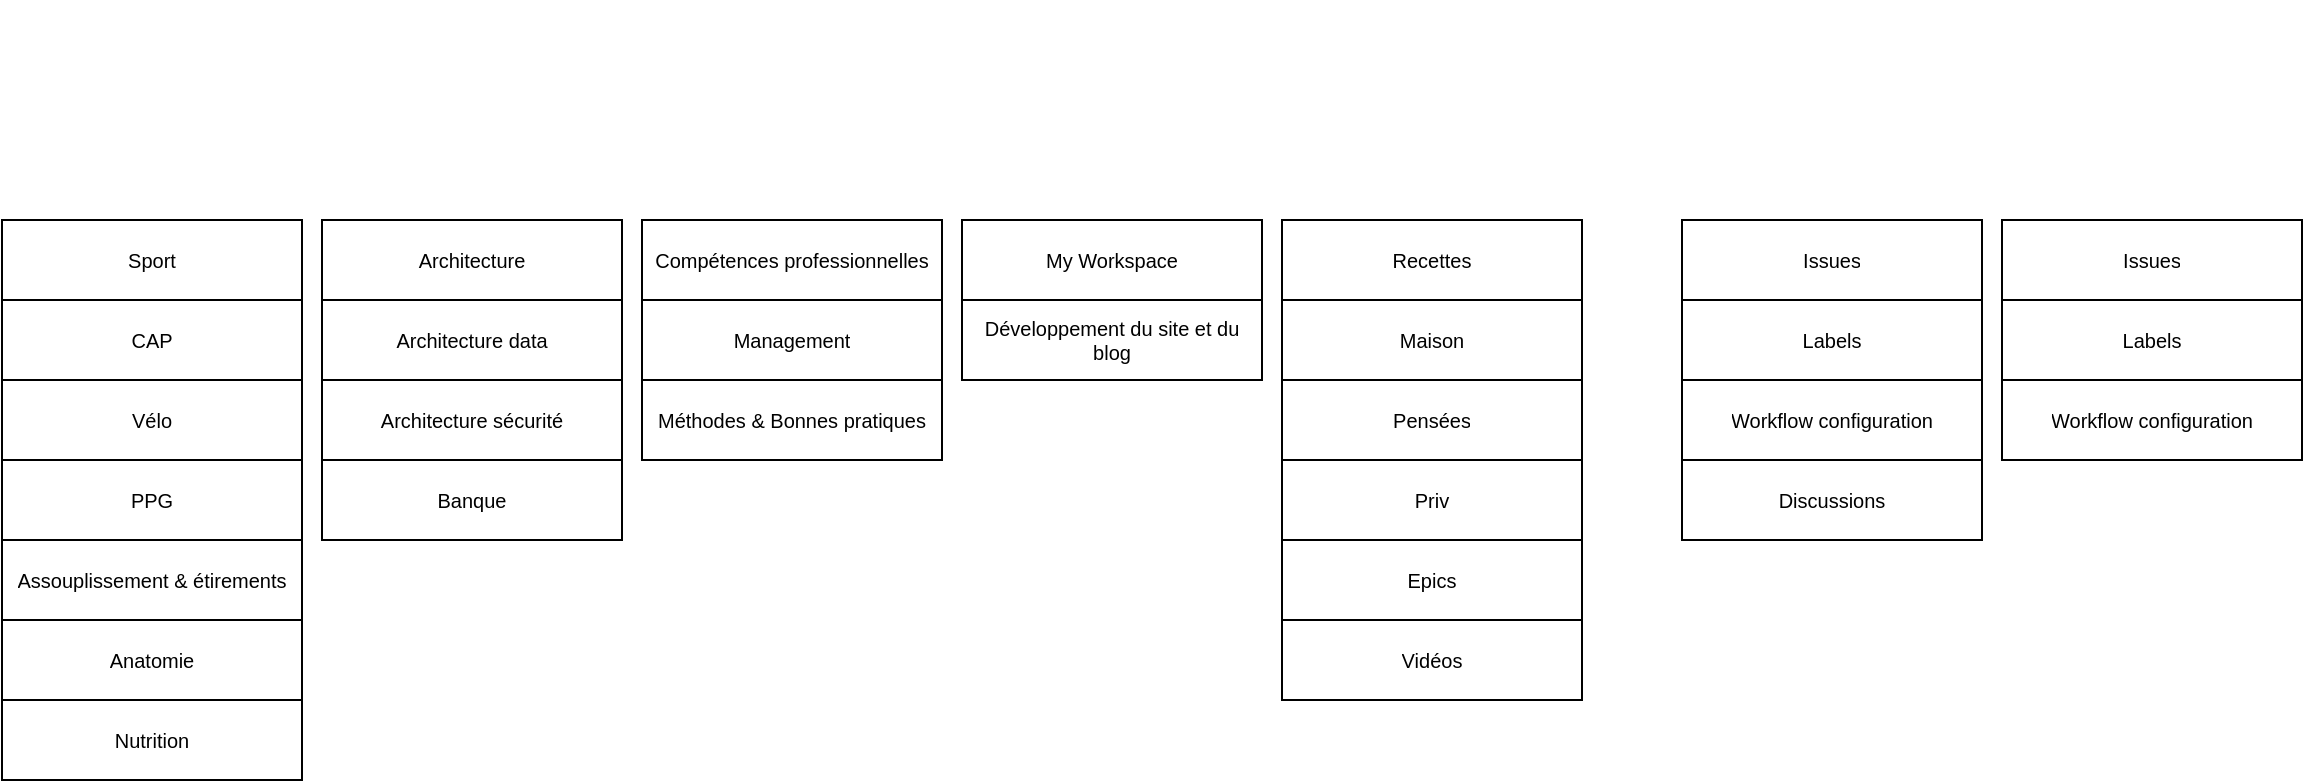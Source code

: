 <mxfile version="14.1.2" type="github">
  <diagram id="PSGBPLNP3vqcPFXVVVa6" name="Page-1">
    <mxGraphModel dx="1422" dy="777" grid="1" gridSize="10" guides="0" tooltips="1" connect="1" arrows="1" fold="1" page="1" pageScale="1" pageWidth="1169" pageHeight="827" math="0" shadow="0">
      <root>
        <mxCell id="0" />
        <mxCell id="1" parent="0" />
        <mxCell id="UVWAx00YONSHc_Kubo9x-37" value="" style="shape=image;verticalLabelPosition=bottom;labelBackgroundColor=#ffffff;verticalAlign=top;aspect=fixed;imageAspect=0;image=https://www.bicycleretailer.com/sites/default/files/images/article/ESX_34_Short_ENVE_1.jpg;" parent="1" vertex="1">
          <mxGeometry x="14" y="224" width="14.02" height="10" as="geometry" />
        </mxCell>
        <mxCell id="UVWAx00YONSHc_Kubo9x-57" value="" style="shape=image;verticalLabelPosition=bottom;labelBackgroundColor=#ffffff;verticalAlign=top;aspect=fixed;imageAspect=0;image=http://www.pixelstalk.net/wp-content/uploads/2016/07/Running-Wallpaper.jpg;" parent="1" vertex="1">
          <mxGeometry x="20" y="186.85" width="41.23" height="23.15" as="geometry" />
        </mxCell>
        <UserObject label="" link="https://github.com/orgs/TheFeloDevTeam/projects?query=is%3Aopen+sort%3Aname-asc" id="UVWAx00YONSHc_Kubo9x-58">
          <mxCell style="shape=image;verticalLabelPosition=bottom;labelBackgroundColor=#ffffff;verticalAlign=top;aspect=fixed;imageAspect=0;image=https://miro.medium.com/max/12000/1*BK9EPE5SkaC9Nt3P-qsXjw.jpeg;" parent="1" vertex="1">
            <mxGeometry x="370" y="73.37" width="70" height="46.79" as="geometry" />
          </mxCell>
        </UserObject>
        <UserObject label="" link="https://github.com/TheFeloDevTeam" Description="The Team" id="UVWAx00YONSHc_Kubo9x-60">
          <mxCell style="shape=image;verticalLabelPosition=bottom;labelBackgroundColor=#ffffff;verticalAlign=top;aspect=fixed;imageAspect=0;image=https://assets.entrepreneur.com/content/3x2/2000/20151215195453-business-leader-group-front-leadership-team-professionals-businesspeople.jpeg;" parent="1" vertex="1">
            <mxGeometry x="60" y="30" width="59.94" height="40" as="geometry" />
          </mxCell>
        </UserObject>
        <UserObject label="" link="https://thefelodevteam.github.io/FeloFamilySite/" id="UVWAx00YONSHc_Kubo9x-61">
          <mxCell style="shape=image;verticalLabelPosition=bottom;labelBackgroundColor=#ffffff;verticalAlign=top;aspect=fixed;imageAspect=0;image=http://www.prophethacker.com/wp-content/uploads/2015/05/Website-Image-trans-cut.jpg;" parent="1" vertex="1">
            <mxGeometry x="880" y="71.55" width="85.35" height="48.61" as="geometry" />
          </mxCell>
        </UserObject>
        <UserObject label="" link="https://thefelodevteam.github.io/TheBlogOfFeloFamily/" id="UVWAx00YONSHc_Kubo9x-62">
          <mxCell style="shape=image;verticalLabelPosition=bottom;labelBackgroundColor=#ffffff;verticalAlign=top;aspect=fixed;imageAspect=0;image=https://www.teachertoolkit.co.uk/wp-content/uploads/2016/08/shutterstock_93782158.jpg;" parent="1" vertex="1">
            <mxGeometry x="1060" y="68.01" width="60" height="52.15" as="geometry" />
          </mxCell>
        </UserObject>
        <mxCell id="UVWAx00YONSHc_Kubo9x-74" value="" style="shape=table;html=1;whiteSpace=wrap;startSize=0;container=1;collapsible=0;childLayout=tableLayout;fontSize=10;spacing=4;" parent="1" vertex="1">
          <mxGeometry x="1010" y="140" width="150" height="120" as="geometry" />
        </mxCell>
        <mxCell id="UVWAx00YONSHc_Kubo9x-79" style="shape=partialRectangle;html=1;whiteSpace=wrap;collapsible=0;dropTarget=0;pointerEvents=0;fillColor=none;top=0;left=0;bottom=0;right=0;points=[[0,0.5],[1,0.5]];portConstraint=eastwest;fontSize=10;" parent="UVWAx00YONSHc_Kubo9x-74" vertex="1">
          <mxGeometry width="150" height="40" as="geometry" />
        </mxCell>
        <UserObject label="Issues" link="https://github.com/TheFeloDevTeam/TheBlogOfFeloFamily/issues" id="UVWAx00YONSHc_Kubo9x-80">
          <mxCell style="shape=partialRectangle;html=1;whiteSpace=wrap;connectable=0;fillColor=none;top=0;left=0;bottom=0;right=0;overflow=hidden;fontSize=10;" parent="UVWAx00YONSHc_Kubo9x-79" vertex="1">
            <mxGeometry width="150" height="40" as="geometry" />
          </mxCell>
        </UserObject>
        <mxCell id="UVWAx00YONSHc_Kubo9x-75" value="" style="shape=partialRectangle;html=1;whiteSpace=wrap;collapsible=0;dropTarget=0;pointerEvents=0;fillColor=none;top=0;left=0;bottom=0;right=0;points=[[0,0.5],[1,0.5]];portConstraint=eastwest;fontSize=10;" parent="UVWAx00YONSHc_Kubo9x-74" vertex="1">
          <mxGeometry y="40" width="150" height="40" as="geometry" />
        </mxCell>
        <UserObject label="Labels" link="https://github.com/TheFeloDevTeam/TheBlogOfFeloFamily/labels" id="UVWAx00YONSHc_Kubo9x-76">
          <mxCell style="shape=partialRectangle;html=1;whiteSpace=wrap;connectable=0;fillColor=none;top=0;left=0;bottom=0;right=0;overflow=hidden;fontSize=10;" parent="UVWAx00YONSHc_Kubo9x-75" vertex="1">
            <mxGeometry width="150" height="40" as="geometry" />
          </mxCell>
        </UserObject>
        <mxCell id="UVWAx00YONSHc_Kubo9x-77" style="shape=partialRectangle;html=1;whiteSpace=wrap;collapsible=0;dropTarget=0;pointerEvents=0;fillColor=none;top=0;left=0;bottom=0;right=0;points=[[0,0.5],[1,0.5]];portConstraint=eastwest;fontSize=10;" parent="UVWAx00YONSHc_Kubo9x-74" vertex="1">
          <mxGeometry y="80" width="150" height="40" as="geometry" />
        </mxCell>
        <UserObject label="Workflow configuration" link="https://github.com/TheFeloDevTeam/TheBlogOfFeloFamily/tree/master/.github/workflows" id="UVWAx00YONSHc_Kubo9x-78">
          <mxCell style="shape=partialRectangle;html=1;whiteSpace=wrap;connectable=0;fillColor=none;top=0;left=0;bottom=0;right=0;overflow=hidden;fontSize=10;" parent="UVWAx00YONSHc_Kubo9x-77" vertex="1">
            <mxGeometry width="150" height="40" as="geometry" />
          </mxCell>
        </UserObject>
        <mxCell id="UVWAx00YONSHc_Kubo9x-39" value="" style="shape=table;html=1;whiteSpace=wrap;startSize=0;container=1;collapsible=0;childLayout=tableLayout;fontSize=10;spacing=4;" parent="1" vertex="1">
          <mxGeometry x="850" y="140" width="150" height="160" as="geometry" />
        </mxCell>
        <mxCell id="UVWAx00YONSHc_Kubo9x-72" style="shape=partialRectangle;html=1;whiteSpace=wrap;collapsible=0;dropTarget=0;pointerEvents=0;fillColor=none;top=0;left=0;bottom=0;right=0;points=[[0,0.5],[1,0.5]];portConstraint=eastwest;fontSize=10;" parent="UVWAx00YONSHc_Kubo9x-39" vertex="1">
          <mxGeometry width="150" height="40" as="geometry" />
        </mxCell>
        <UserObject label="Issues" link="https://github.com/TheFeloDevTeam/FeloFamilySite/issues" id="UVWAx00YONSHc_Kubo9x-73">
          <mxCell style="shape=partialRectangle;html=1;whiteSpace=wrap;connectable=0;fillColor=none;top=0;left=0;bottom=0;right=0;overflow=hidden;fontSize=10;" parent="UVWAx00YONSHc_Kubo9x-72" vertex="1">
            <mxGeometry width="150" height="40" as="geometry" />
          </mxCell>
        </UserObject>
        <mxCell id="UVWAx00YONSHc_Kubo9x-48" value="" style="shape=partialRectangle;html=1;whiteSpace=wrap;collapsible=0;dropTarget=0;pointerEvents=0;fillColor=none;top=0;left=0;bottom=0;right=0;points=[[0,0.5],[1,0.5]];portConstraint=eastwest;fontSize=10;" parent="UVWAx00YONSHc_Kubo9x-39" vertex="1">
          <mxGeometry y="40" width="150" height="40" as="geometry" />
        </mxCell>
        <UserObject label="Labels" link="https://github.com/TheFeloDevTeam/FeloFamilySite/labels" id="UVWAx00YONSHc_Kubo9x-49">
          <mxCell style="shape=partialRectangle;html=1;whiteSpace=wrap;connectable=0;fillColor=none;top=0;left=0;bottom=0;right=0;overflow=hidden;fontSize=10;" parent="UVWAx00YONSHc_Kubo9x-48" vertex="1">
            <mxGeometry width="150" height="40" as="geometry" />
          </mxCell>
        </UserObject>
        <mxCell id="UVWAx00YONSHc_Kubo9x-52" style="shape=partialRectangle;html=1;whiteSpace=wrap;collapsible=0;dropTarget=0;pointerEvents=0;fillColor=none;top=0;left=0;bottom=0;right=0;points=[[0,0.5],[1,0.5]];portConstraint=eastwest;fontSize=10;" parent="UVWAx00YONSHc_Kubo9x-39" vertex="1">
          <mxGeometry y="80" width="150" height="40" as="geometry" />
        </mxCell>
        <UserObject label="Workflow configuration" link="https://github.com/TheFeloDevTeam/FeloFamilySite/tree/master/.github/workflows" id="UVWAx00YONSHc_Kubo9x-53">
          <mxCell style="shape=partialRectangle;html=1;whiteSpace=wrap;connectable=0;fillColor=none;top=0;left=0;bottom=0;right=0;overflow=hidden;fontSize=10;" parent="UVWAx00YONSHc_Kubo9x-52" vertex="1">
            <mxGeometry width="150" height="40" as="geometry" />
          </mxCell>
        </UserObject>
        <mxCell id="pRgdDCjZsWbTgBpw-M0u-3" style="shape=partialRectangle;html=1;whiteSpace=wrap;collapsible=0;dropTarget=0;pointerEvents=0;fillColor=none;top=0;left=0;bottom=0;right=0;points=[[0,0.5],[1,0.5]];portConstraint=eastwest;fontSize=10;" vertex="1" parent="UVWAx00YONSHc_Kubo9x-39">
          <mxGeometry y="120" width="150" height="40" as="geometry" />
        </mxCell>
        <UserObject label="Discussions" link="https://github.com/TheFeloDevTeam/FeloFamilySite/discussions" id="pRgdDCjZsWbTgBpw-M0u-4">
          <mxCell style="shape=partialRectangle;html=1;whiteSpace=wrap;connectable=0;fillColor=none;top=0;left=0;bottom=0;right=0;overflow=hidden;fontSize=10;" vertex="1" parent="pRgdDCjZsWbTgBpw-M0u-3">
            <mxGeometry width="150" height="40" as="geometry" />
          </mxCell>
        </UserObject>
        <mxCell id="f8MAgHsYSVisA1iL0quK-7" value="" style="shape=table;whiteSpace=wrap;startSize=0;container=1;collapsible=0;childLayout=tableLayout;spacing=4;html=1;fontSize=12;" parent="1" vertex="1">
          <mxGeometry x="10" y="140" width="150" height="280" as="geometry" />
        </mxCell>
        <mxCell id="f8MAgHsYSVisA1iL0quK-8" value="" style="shape=partialRectangle;html=1;whiteSpace=wrap;collapsible=0;dropTarget=0;pointerEvents=0;fillColor=none;top=0;left=0;bottom=0;right=0;points=[[0,0.5],[1,0.5]];portConstraint=eastwest;" parent="f8MAgHsYSVisA1iL0quK-7" vertex="1">
          <mxGeometry width="150" height="40" as="geometry" />
        </mxCell>
        <UserObject label="Sport" link="https://github.com/orgs/TheFeloDevTeam/projects/34" id="f8MAgHsYSVisA1iL0quK-9">
          <mxCell style="shape=partialRectangle;html=1;whiteSpace=wrap;connectable=0;fillColor=none;top=0;left=0;bottom=0;right=0;overflow=hidden;spacing=4;fontSize=10;" parent="f8MAgHsYSVisA1iL0quK-8" vertex="1">
            <mxGeometry width="150" height="40" as="geometry" />
          </mxCell>
        </UserObject>
        <mxCell id="f8MAgHsYSVisA1iL0quK-12" value="" style="shape=partialRectangle;html=1;whiteSpace=wrap;collapsible=0;dropTarget=0;pointerEvents=0;fillColor=none;top=0;left=0;bottom=0;right=0;points=[[0,0.5],[1,0.5]];portConstraint=eastwest;" parent="f8MAgHsYSVisA1iL0quK-7" vertex="1">
          <mxGeometry y="40" width="150" height="40" as="geometry" />
        </mxCell>
        <UserObject label="CAP" link="https://github.com/orgs/TheFeloDevTeam/projects/19" id="f8MAgHsYSVisA1iL0quK-13">
          <mxCell style="shape=partialRectangle;html=1;whiteSpace=wrap;connectable=0;fillColor=none;top=0;left=0;bottom=0;right=0;overflow=hidden;spacing=4;fontSize=10;" parent="f8MAgHsYSVisA1iL0quK-12" vertex="1">
            <mxGeometry width="150" height="40" as="geometry" />
          </mxCell>
        </UserObject>
        <mxCell id="f8MAgHsYSVisA1iL0quK-16" value="" style="shape=partialRectangle;html=1;whiteSpace=wrap;collapsible=0;dropTarget=0;pointerEvents=0;fillColor=none;top=0;left=0;bottom=0;right=0;points=[[0,0.5],[1,0.5]];portConstraint=eastwest;" parent="f8MAgHsYSVisA1iL0quK-7" vertex="1">
          <mxGeometry y="80" width="150" height="40" as="geometry" />
        </mxCell>
        <UserObject label="Vélo" link="https://github.com/orgs/TheFeloDevTeam/projects/20" id="f8MAgHsYSVisA1iL0quK-17">
          <mxCell style="shape=partialRectangle;html=1;whiteSpace=wrap;connectable=0;fillColor=none;top=0;left=0;bottom=0;right=0;overflow=hidden;spacing=4;fontSize=10;" parent="f8MAgHsYSVisA1iL0quK-16" vertex="1">
            <mxGeometry width="150" height="40" as="geometry" />
          </mxCell>
        </UserObject>
        <mxCell id="f8MAgHsYSVisA1iL0quK-20" style="shape=partialRectangle;html=1;whiteSpace=wrap;collapsible=0;dropTarget=0;pointerEvents=0;fillColor=none;top=0;left=0;bottom=0;right=0;points=[[0,0.5],[1,0.5]];portConstraint=eastwest;" parent="f8MAgHsYSVisA1iL0quK-7" vertex="1">
          <mxGeometry y="120" width="150" height="40" as="geometry" />
        </mxCell>
        <UserObject label="PPG" link="https://github.com/orgs/TheFeloDevTeam/projects/23" id="f8MAgHsYSVisA1iL0quK-21">
          <mxCell style="shape=partialRectangle;html=1;whiteSpace=wrap;connectable=0;fillColor=none;top=0;left=0;bottom=0;right=0;overflow=hidden;spacing=4;fontSize=10;" parent="f8MAgHsYSVisA1iL0quK-20" vertex="1">
            <mxGeometry width="150" height="40" as="geometry" />
          </mxCell>
        </UserObject>
        <mxCell id="f8MAgHsYSVisA1iL0quK-22" style="shape=partialRectangle;html=1;whiteSpace=wrap;collapsible=0;dropTarget=0;pointerEvents=0;fillColor=none;top=0;left=0;bottom=0;right=0;points=[[0,0.5],[1,0.5]];portConstraint=eastwest;" parent="f8MAgHsYSVisA1iL0quK-7" vertex="1">
          <mxGeometry y="160" width="150" height="40" as="geometry" />
        </mxCell>
        <UserObject label="Assouplissement &amp;amp; étirements" link="https://github.com/orgs/TheFeloDevTeam/projects/25" id="f8MAgHsYSVisA1iL0quK-23">
          <mxCell style="shape=partialRectangle;html=1;whiteSpace=wrap;connectable=0;fillColor=none;top=0;left=0;bottom=0;right=0;overflow=hidden;spacing=4;fontSize=10;" parent="f8MAgHsYSVisA1iL0quK-22" vertex="1">
            <mxGeometry width="150" height="40" as="geometry" />
          </mxCell>
        </UserObject>
        <mxCell id="f8MAgHsYSVisA1iL0quK-24" style="shape=partialRectangle;html=1;whiteSpace=wrap;collapsible=0;dropTarget=0;pointerEvents=0;fillColor=none;top=0;left=0;bottom=0;right=0;points=[[0,0.5],[1,0.5]];portConstraint=eastwest;" parent="f8MAgHsYSVisA1iL0quK-7" vertex="1">
          <mxGeometry y="200" width="150" height="40" as="geometry" />
        </mxCell>
        <UserObject label="Anatomie" link="https://github.com/orgs/TheFeloDevTeam/projects/35" id="f8MAgHsYSVisA1iL0quK-25">
          <mxCell style="shape=partialRectangle;html=1;whiteSpace=wrap;connectable=0;fillColor=none;top=0;left=0;bottom=0;right=0;overflow=hidden;spacing=4;fontSize=10;" parent="f8MAgHsYSVisA1iL0quK-24" vertex="1">
            <mxGeometry width="150" height="40" as="geometry" />
          </mxCell>
        </UserObject>
        <mxCell id="f8MAgHsYSVisA1iL0quK-26" style="shape=partialRectangle;html=1;whiteSpace=wrap;collapsible=0;dropTarget=0;pointerEvents=0;fillColor=none;top=0;left=0;bottom=0;right=0;points=[[0,0.5],[1,0.5]];portConstraint=eastwest;" parent="f8MAgHsYSVisA1iL0quK-7" vertex="1">
          <mxGeometry y="240" width="150" height="40" as="geometry" />
        </mxCell>
        <UserObject label="Nutrition" link="https://github.com/orgs/TheFeloDevTeam/projects/21" id="f8MAgHsYSVisA1iL0quK-27">
          <mxCell style="shape=partialRectangle;html=1;whiteSpace=wrap;connectable=0;fillColor=none;top=0;left=0;bottom=0;right=0;overflow=hidden;spacing=4;fontSize=10;" parent="f8MAgHsYSVisA1iL0quK-26" vertex="1">
            <mxGeometry width="150" height="40" as="geometry" />
          </mxCell>
        </UserObject>
        <mxCell id="UVWAx00YONSHc_Kubo9x-1" value="" style="shape=table;html=1;whiteSpace=wrap;startSize=0;container=1;collapsible=0;childLayout=tableLayout;spacing=4;fontSize=10;" parent="1" vertex="1">
          <mxGeometry x="170" y="140" width="150" height="160" as="geometry" />
        </mxCell>
        <mxCell id="UVWAx00YONSHc_Kubo9x-18" style="shape=partialRectangle;html=1;whiteSpace=wrap;collapsible=0;dropTarget=0;pointerEvents=0;fillColor=none;top=0;left=0;bottom=0;right=0;points=[[0,0.5],[1,0.5]];portConstraint=eastwest;spacing=4;fontSize=10;" parent="UVWAx00YONSHc_Kubo9x-1" vertex="1">
          <mxGeometry width="150" height="40" as="geometry" />
        </mxCell>
        <UserObject label="Architecture" link="https://github.com/orgs/TheFeloDevTeam/projects/18" id="UVWAx00YONSHc_Kubo9x-19">
          <mxCell style="shape=partialRectangle;html=1;whiteSpace=wrap;connectable=0;fillColor=none;top=0;left=0;bottom=0;right=0;overflow=hidden;spacing=4;fontSize=10;" parent="UVWAx00YONSHc_Kubo9x-18" vertex="1">
            <mxGeometry width="150" height="40" as="geometry" />
          </mxCell>
        </UserObject>
        <mxCell id="UVWAx00YONSHc_Kubo9x-129" style="shape=partialRectangle;html=1;whiteSpace=wrap;collapsible=0;dropTarget=0;pointerEvents=0;fillColor=none;top=0;left=0;bottom=0;right=0;points=[[0,0.5],[1,0.5]];portConstraint=eastwest;spacing=4;fontSize=10;" parent="UVWAx00YONSHc_Kubo9x-1" vertex="1">
          <mxGeometry y="40" width="150" height="40" as="geometry" />
        </mxCell>
        <UserObject label="Architecture data" link="https://github.com/orgs/TheFeloDevTeam/projects/39" id="UVWAx00YONSHc_Kubo9x-130">
          <mxCell style="shape=partialRectangle;html=1;whiteSpace=wrap;connectable=0;fillColor=none;top=0;left=0;bottom=0;right=0;overflow=hidden;spacing=4;fontSize=10;" parent="UVWAx00YONSHc_Kubo9x-129" vertex="1">
            <mxGeometry width="150" height="40" as="geometry" />
          </mxCell>
        </UserObject>
        <mxCell id="UVWAx00YONSHc_Kubo9x-16" style="shape=partialRectangle;html=1;whiteSpace=wrap;collapsible=0;dropTarget=0;pointerEvents=0;fillColor=none;top=0;left=0;bottom=0;right=0;points=[[0,0.5],[1,0.5]];portConstraint=eastwest;spacing=4;fontSize=10;" parent="UVWAx00YONSHc_Kubo9x-1" vertex="1">
          <mxGeometry y="80" width="150" height="40" as="geometry" />
        </mxCell>
        <UserObject label="Architecture sécurité" link="https://github.com/orgs/TheFeloDevTeam/projects/38" id="UVWAx00YONSHc_Kubo9x-17">
          <mxCell style="shape=partialRectangle;html=1;whiteSpace=wrap;connectable=0;fillColor=none;top=0;left=0;bottom=0;right=0;overflow=hidden;spacing=4;fontSize=10;" parent="UVWAx00YONSHc_Kubo9x-16" vertex="1">
            <mxGeometry width="150" height="40" as="geometry" />
          </mxCell>
        </UserObject>
        <mxCell id="UVWAx00YONSHc_Kubo9x-2" value="" style="shape=partialRectangle;html=1;whiteSpace=wrap;collapsible=0;dropTarget=0;pointerEvents=0;fillColor=none;top=0;left=0;bottom=0;right=0;points=[[0,0.5],[1,0.5]];portConstraint=eastwest;spacing=4;fontSize=10;" parent="UVWAx00YONSHc_Kubo9x-1" vertex="1">
          <mxGeometry y="120" width="150" height="40" as="geometry" />
        </mxCell>
        <UserObject label="Banque" link="https://github.com/orgs/TheFeloDevTeam/projects/29" id="UVWAx00YONSHc_Kubo9x-3">
          <mxCell style="shape=partialRectangle;html=1;whiteSpace=wrap;connectable=0;fillColor=none;top=0;left=0;bottom=0;right=0;overflow=hidden;spacing=4;fontSize=10;" parent="UVWAx00YONSHc_Kubo9x-2" vertex="1">
            <mxGeometry width="150" height="40" as="geometry" />
          </mxCell>
        </UserObject>
        <mxCell id="UVWAx00YONSHc_Kubo9x-118" value="" style="shape=table;html=1;whiteSpace=wrap;startSize=0;container=1;collapsible=0;childLayout=tableLayout;spacing=4;fontSize=10;" parent="1" vertex="1">
          <mxGeometry x="330" y="140" width="150" height="120" as="geometry" />
        </mxCell>
        <mxCell id="UVWAx00YONSHc_Kubo9x-119" style="shape=partialRectangle;html=1;whiteSpace=wrap;collapsible=0;dropTarget=0;pointerEvents=0;fillColor=none;top=0;left=0;bottom=0;right=0;points=[[0,0.5],[1,0.5]];portConstraint=eastwest;spacing=4;fontSize=10;" parent="UVWAx00YONSHc_Kubo9x-118" vertex="1">
          <mxGeometry width="150" height="40" as="geometry" />
        </mxCell>
        <UserObject label="Compétences professionnelles" link="https://github.com/orgs/TheFeloDevTeam/projects/31" id="UVWAx00YONSHc_Kubo9x-120">
          <mxCell style="shape=partialRectangle;html=1;whiteSpace=wrap;connectable=0;fillColor=none;top=0;left=0;bottom=0;right=0;overflow=hidden;spacing=4;fontSize=10;" parent="UVWAx00YONSHc_Kubo9x-119" vertex="1">
            <mxGeometry width="150" height="40" as="geometry" />
          </mxCell>
        </UserObject>
        <mxCell id="UVWAx00YONSHc_Kubo9x-123" style="shape=partialRectangle;html=1;whiteSpace=wrap;collapsible=0;dropTarget=0;pointerEvents=0;fillColor=none;top=0;left=0;bottom=0;right=0;points=[[0,0.5],[1,0.5]];portConstraint=eastwest;spacing=4;fontSize=10;" parent="UVWAx00YONSHc_Kubo9x-118" vertex="1">
          <mxGeometry y="40" width="150" height="40" as="geometry" />
        </mxCell>
        <UserObject label="Management" link="https://github.com/orgs/TheFeloDevTeam/projects/30" id="UVWAx00YONSHc_Kubo9x-124">
          <mxCell style="shape=partialRectangle;html=1;whiteSpace=wrap;connectable=0;fillColor=none;top=0;left=0;bottom=0;right=0;overflow=hidden;spacing=4;fontSize=10;" parent="UVWAx00YONSHc_Kubo9x-123" vertex="1">
            <mxGeometry width="150" height="40" as="geometry" />
          </mxCell>
        </UserObject>
        <mxCell id="UVWAx00YONSHc_Kubo9x-125" style="shape=partialRectangle;html=1;whiteSpace=wrap;collapsible=0;dropTarget=0;pointerEvents=0;fillColor=none;top=0;left=0;bottom=0;right=0;points=[[0,0.5],[1,0.5]];portConstraint=eastwest;spacing=4;fontSize=10;" parent="UVWAx00YONSHc_Kubo9x-118" vertex="1">
          <mxGeometry y="80" width="150" height="40" as="geometry" />
        </mxCell>
        <UserObject label="Méthodes &amp;amp; Bonnes pratiques" link="https://github.com/orgs/TheFeloDevTeam/projects/27" id="UVWAx00YONSHc_Kubo9x-126">
          <mxCell style="shape=partialRectangle;html=1;whiteSpace=wrap;connectable=0;fillColor=none;top=0;left=0;bottom=0;right=0;overflow=hidden;spacing=4;fontSize=10;" parent="UVWAx00YONSHc_Kubo9x-125" vertex="1">
            <mxGeometry width="150" height="40" as="geometry" />
          </mxCell>
        </UserObject>
        <mxCell id="UVWAx00YONSHc_Kubo9x-22" value="" style="shape=table;html=1;whiteSpace=wrap;startSize=0;container=1;collapsible=0;childLayout=tableLayout;fontSize=10;spacing=4;" parent="1" vertex="1">
          <mxGeometry x="490" y="140" width="150" height="80" as="geometry" />
        </mxCell>
        <mxCell id="UVWAx00YONSHc_Kubo9x-81" style="shape=partialRectangle;html=1;whiteSpace=wrap;collapsible=0;dropTarget=0;pointerEvents=0;fillColor=none;top=0;left=0;bottom=0;right=0;points=[[0,0.5],[1,0.5]];portConstraint=eastwest;fontSize=10;spacing=4;" parent="UVWAx00YONSHc_Kubo9x-22" vertex="1">
          <mxGeometry width="150" height="40" as="geometry" />
        </mxCell>
        <UserObject label="My Workspace" link="https://github.com/orgs/TheFeloDevTeam/projects/22" id="UVWAx00YONSHc_Kubo9x-82">
          <mxCell style="shape=partialRectangle;html=1;whiteSpace=wrap;connectable=0;fillColor=none;top=0;left=0;bottom=0;right=0;overflow=hidden;fontSize=10;spacing=4;" parent="UVWAx00YONSHc_Kubo9x-81" vertex="1">
            <mxGeometry width="150" height="40" as="geometry" />
          </mxCell>
        </UserObject>
        <mxCell id="UVWAx00YONSHc_Kubo9x-83" style="shape=partialRectangle;html=1;whiteSpace=wrap;collapsible=0;dropTarget=0;pointerEvents=0;fillColor=none;top=0;left=0;bottom=0;right=0;points=[[0,0.5],[1,0.5]];portConstraint=eastwest;fontSize=10;spacing=4;" parent="UVWAx00YONSHc_Kubo9x-22" vertex="1">
          <mxGeometry y="40" width="150" height="40" as="geometry" />
        </mxCell>
        <UserObject label="Développement du site et du blog" link="https://github.com/orgs/TheFeloDevTeam/projects/7" id="UVWAx00YONSHc_Kubo9x-84">
          <mxCell style="shape=partialRectangle;connectable=0;fillColor=none;top=0;left=0;bottom=0;right=0;overflow=hidden;fontSize=10;spacing=4;whiteSpace=wrap;html=1;" parent="UVWAx00YONSHc_Kubo9x-83" vertex="1">
            <mxGeometry width="150" height="40" as="geometry" />
          </mxCell>
        </UserObject>
        <mxCell id="UVWAx00YONSHc_Kubo9x-105" value="" style="shape=table;html=1;whiteSpace=wrap;startSize=0;container=1;collapsible=0;childLayout=tableLayout;fontSize=10;spacing=4;" parent="1" vertex="1">
          <mxGeometry x="650" y="140" width="150" height="240" as="geometry" />
        </mxCell>
        <mxCell id="UVWAx00YONSHc_Kubo9x-106" value="" style="shape=partialRectangle;html=1;whiteSpace=wrap;collapsible=0;dropTarget=0;pointerEvents=0;fillColor=none;top=0;left=0;bottom=0;right=0;points=[[0,0.5],[1,0.5]];portConstraint=eastwest;fontSize=10;spacing=4;" parent="UVWAx00YONSHc_Kubo9x-105" vertex="1">
          <mxGeometry width="150" height="40" as="geometry" />
        </mxCell>
        <UserObject label="Recettes" link="https://github.com/orgs/TheFeloDevTeam/projects/13" id="UVWAx00YONSHc_Kubo9x-107">
          <mxCell style="shape=partialRectangle;html=1;whiteSpace=wrap;connectable=0;fillColor=none;top=0;left=0;bottom=0;right=0;overflow=hidden;fontSize=10;spacing=4;" parent="UVWAx00YONSHc_Kubo9x-106" vertex="1">
            <mxGeometry width="150" height="40" as="geometry" />
          </mxCell>
        </UserObject>
        <mxCell id="UVWAx00YONSHc_Kubo9x-108" value="" style="shape=partialRectangle;html=1;whiteSpace=wrap;collapsible=0;dropTarget=0;pointerEvents=0;fillColor=none;top=0;left=0;bottom=0;right=0;points=[[0,0.5],[1,0.5]];portConstraint=eastwest;fontSize=10;spacing=4;" parent="UVWAx00YONSHc_Kubo9x-105" vertex="1">
          <mxGeometry y="40" width="150" height="40" as="geometry" />
        </mxCell>
        <UserObject label="Maison" link="https://github.com/orgs/TheFeloDevTeam/projects/26" id="UVWAx00YONSHc_Kubo9x-109">
          <mxCell style="shape=partialRectangle;html=1;whiteSpace=wrap;connectable=0;fillColor=none;top=0;left=0;bottom=0;right=0;overflow=hidden;fontSize=10;spacing=4;" parent="UVWAx00YONSHc_Kubo9x-108" vertex="1">
            <mxGeometry width="150" height="40" as="geometry" />
          </mxCell>
        </UserObject>
        <mxCell id="UVWAx00YONSHc_Kubo9x-110" value="" style="shape=partialRectangle;html=1;whiteSpace=wrap;collapsible=0;dropTarget=0;pointerEvents=0;fillColor=none;top=0;left=0;bottom=0;right=0;points=[[0,0.5],[1,0.5]];portConstraint=eastwest;fontSize=10;spacing=4;" parent="UVWAx00YONSHc_Kubo9x-105" vertex="1">
          <mxGeometry y="80" width="150" height="40" as="geometry" />
        </mxCell>
        <UserObject label="Pensées" link="https://github.com/orgs/TheFeloDevTeam/projects/37" id="UVWAx00YONSHc_Kubo9x-111">
          <mxCell style="shape=partialRectangle;html=1;whiteSpace=wrap;connectable=0;fillColor=none;top=0;left=0;bottom=0;right=0;overflow=hidden;fontSize=10;spacing=4;" parent="UVWAx00YONSHc_Kubo9x-110" vertex="1">
            <mxGeometry width="150" height="40" as="geometry" />
          </mxCell>
        </UserObject>
        <mxCell id="UVWAx00YONSHc_Kubo9x-112" style="shape=partialRectangle;html=1;whiteSpace=wrap;collapsible=0;dropTarget=0;pointerEvents=0;fillColor=none;top=0;left=0;bottom=0;right=0;points=[[0,0.5],[1,0.5]];portConstraint=eastwest;fontSize=10;spacing=4;" parent="UVWAx00YONSHc_Kubo9x-105" vertex="1">
          <mxGeometry y="120" width="150" height="40" as="geometry" />
        </mxCell>
        <UserObject label="Priv" link="https://github.com/orgs/TheFeloDevTeam/projects/36" id="UVWAx00YONSHc_Kubo9x-113">
          <mxCell style="shape=partialRectangle;html=1;whiteSpace=wrap;connectable=0;fillColor=none;top=0;left=0;bottom=0;right=0;overflow=hidden;fontSize=10;spacing=4;" parent="UVWAx00YONSHc_Kubo9x-112" vertex="1">
            <mxGeometry width="150" height="40" as="geometry" />
          </mxCell>
        </UserObject>
        <mxCell id="UVWAx00YONSHc_Kubo9x-131" style="shape=partialRectangle;html=1;whiteSpace=wrap;collapsible=0;dropTarget=0;pointerEvents=0;fillColor=none;top=0;left=0;bottom=0;right=0;points=[[0,0.5],[1,0.5]];portConstraint=eastwest;fontSize=10;spacing=4;" parent="UVWAx00YONSHc_Kubo9x-105" vertex="1">
          <mxGeometry y="160" width="150" height="40" as="geometry" />
        </mxCell>
        <UserObject label="Epics" link="https://github.com/orgs/TheFeloDevTeam/projects/15" id="UVWAx00YONSHc_Kubo9x-132">
          <mxCell style="shape=partialRectangle;html=1;whiteSpace=wrap;connectable=0;fillColor=none;top=0;left=0;bottom=0;right=0;overflow=hidden;fontSize=10;spacing=4;" parent="UVWAx00YONSHc_Kubo9x-131" vertex="1">
            <mxGeometry width="150" height="40" as="geometry" />
          </mxCell>
        </UserObject>
        <mxCell id="2" style="shape=partialRectangle;html=1;whiteSpace=wrap;collapsible=0;dropTarget=0;pointerEvents=0;fillColor=none;top=0;left=0;bottom=0;right=0;points=[[0,0.5],[1,0.5]];portConstraint=eastwest;fontSize=10;spacing=4;" parent="UVWAx00YONSHc_Kubo9x-105" vertex="1">
          <mxGeometry y="200" width="150" height="40" as="geometry" />
        </mxCell>
        <UserObject label="Vidéos" link="https://github.com/orgs/TheFeloDevTeam/projects/33" id="3">
          <mxCell style="shape=partialRectangle;html=1;whiteSpace=wrap;connectable=0;fillColor=none;top=0;left=0;bottom=0;right=0;overflow=hidden;fontSize=10;spacing=4;" parent="2" vertex="1">
            <mxGeometry width="150" height="40" as="geometry" />
          </mxCell>
        </UserObject>
      </root>
    </mxGraphModel>
  </diagram>
</mxfile>
